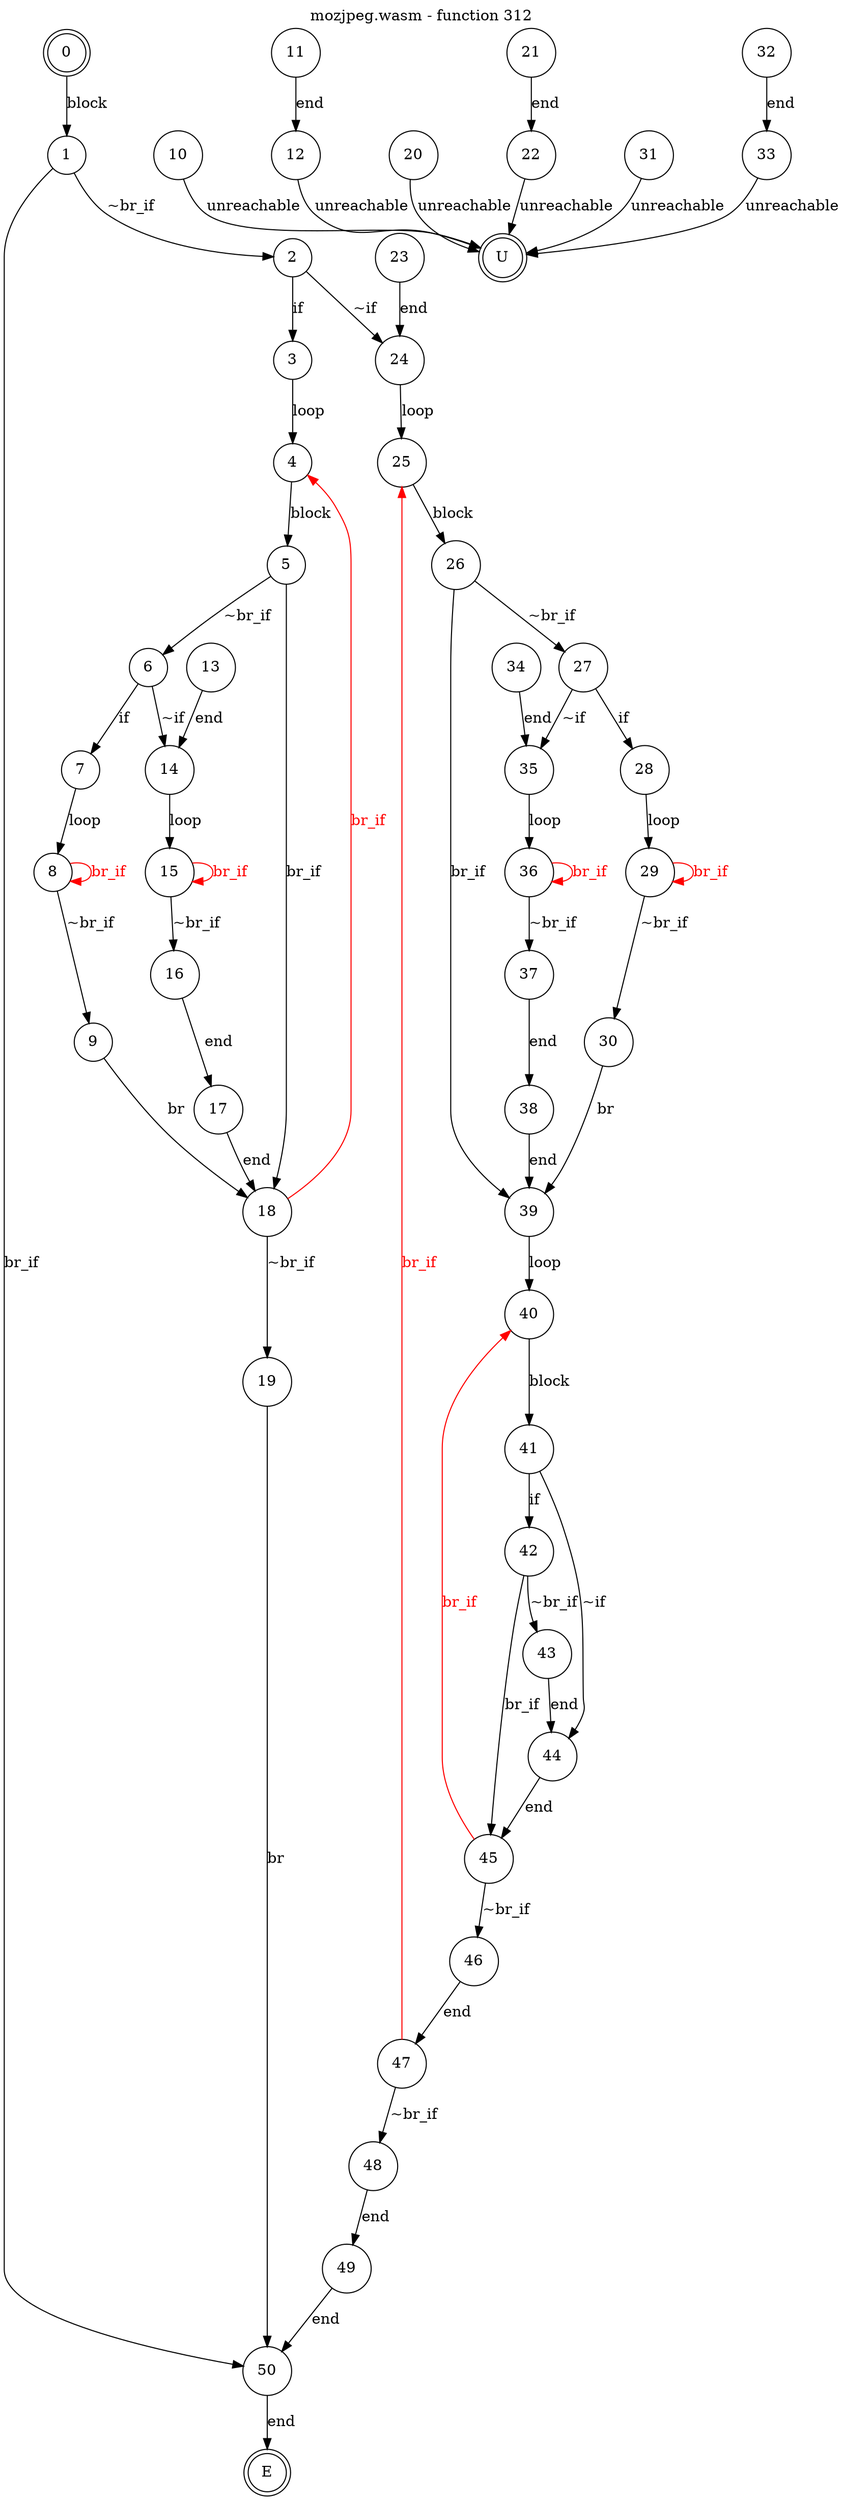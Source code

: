 digraph finite_state_machine {
    label = "mozjpeg.wasm - function 312"
    labelloc =  t
    labelfontsize = 16
    labelfontcolor = black
    labelfontname = "Helvetica"
    node [shape = doublecircle]; 0 E U ;
    node [shape = circle];
    0 -> 1[label="block"];
    1 -> 2[label="~br_if"];
    1 -> 50[label="br_if"];
    2 -> 3[label="if"];
    2 -> 24[label="~if"];
    3 -> 4[label="loop"];
    4 -> 5[label="block"];
    5 -> 6[label="~br_if"];
    5 -> 18[label="br_if"];
    6 -> 7[label="if"];
    6 -> 14[label="~if"];
    7 -> 8[label="loop"];
    8 -> 9[label="~br_if"];
    8 -> 8[color="red" fontcolor="red" label="br_if"];
    9 -> 18[label="br"];
    10 -> U[label="unreachable"];
    11 -> 12[label="end"];
    12 -> U[label="unreachable"];
    13 -> 14[label="end"];
    14 -> 15[label="loop"];
    15 -> 16[label="~br_if"];
    15 -> 15[color="red" fontcolor="red" label="br_if"];
    16 -> 17[label="end"];
    17 -> 18[label="end"];
    18 -> 19[label="~br_if"];
    18 -> 4[color="red" fontcolor="red" label="br_if"];
    19 -> 50[label="br"];
    20 -> U[label="unreachable"];
    21 -> 22[label="end"];
    22 -> U[label="unreachable"];
    23 -> 24[label="end"];
    24 -> 25[label="loop"];
    25 -> 26[label="block"];
    26 -> 27[label="~br_if"];
    26 -> 39[label="br_if"];
    27 -> 28[label="if"];
    27 -> 35[label="~if"];
    28 -> 29[label="loop"];
    29 -> 30[label="~br_if"];
    29 -> 29[color="red" fontcolor="red" label="br_if"];
    30 -> 39[label="br"];
    31 -> U[label="unreachable"];
    32 -> 33[label="end"];
    33 -> U[label="unreachable"];
    34 -> 35[label="end"];
    35 -> 36[label="loop"];
    36 -> 37[label="~br_if"];
    36 -> 36[color="red" fontcolor="red" label="br_if"];
    37 -> 38[label="end"];
    38 -> 39[label="end"];
    39 -> 40[label="loop"];
    40 -> 41[label="block"];
    41 -> 42[label="if"];
    41 -> 44[label="~if"];
    42 -> 43[label="~br_if"];
    42 -> 45[label="br_if"];
    43 -> 44[label="end"];
    44 -> 45[label="end"];
    45 -> 46[label="~br_if"];
    45 -> 40[color="red" fontcolor="red" label="br_if"];
    46 -> 47[label="end"];
    47 -> 48[label="~br_if"];
    47 -> 25[color="red" fontcolor="red" label="br_if"];
    48 -> 49[label="end"];
    49 -> 50[label="end"];
    50 -> E[label="end"];
}
